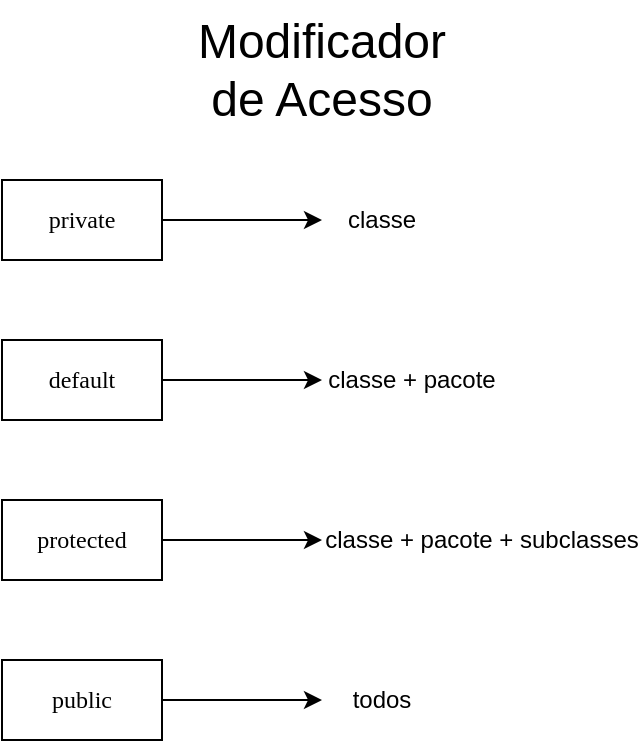 <mxfile version="26.3.0">
  <diagram name="Página-1" id="hbbez4Yvi7o5eZ34QnCs">
    <mxGraphModel dx="1188" dy="626" grid="1" gridSize="10" guides="1" tooltips="1" connect="1" arrows="1" fold="1" page="1" pageScale="1" pageWidth="827" pageHeight="1169" math="0" shadow="0">
      <root>
        <mxCell id="0" />
        <mxCell id="1" parent="0" />
        <mxCell id="1uqn1YjFHOs99VgXqTBi-13" value="Modificador de Acesso" style="text;strokeColor=none;align=center;fillColor=none;html=1;verticalAlign=middle;whiteSpace=wrap;rounded=0;fontSize=24;" vertex="1" parent="1">
          <mxGeometry x="215" y="230" width="130" height="70" as="geometry" />
        </mxCell>
        <mxCell id="1uqn1YjFHOs99VgXqTBi-14" value="" style="group" vertex="1" connectable="0" parent="1">
          <mxGeometry x="120" y="320" width="320" height="280" as="geometry" />
        </mxCell>
        <mxCell id="1uqn1YjFHOs99VgXqTBi-6" style="edgeStyle=orthogonalEdgeStyle;rounded=0;orthogonalLoop=1;jettySize=auto;html=1;" edge="1" parent="1uqn1YjFHOs99VgXqTBi-14" source="1uqn1YjFHOs99VgXqTBi-1" target="1uqn1YjFHOs99VgXqTBi-5">
          <mxGeometry relative="1" as="geometry" />
        </mxCell>
        <mxCell id="1uqn1YjFHOs99VgXqTBi-1" value="private" style="rounded=0;whiteSpace=wrap;html=1;fontFamily=Lucida Console;" vertex="1" parent="1uqn1YjFHOs99VgXqTBi-14">
          <mxGeometry width="80" height="40" as="geometry" />
        </mxCell>
        <mxCell id="1uqn1YjFHOs99VgXqTBi-10" style="edgeStyle=orthogonalEdgeStyle;rounded=0;orthogonalLoop=1;jettySize=auto;html=1;" edge="1" parent="1uqn1YjFHOs99VgXqTBi-14" source="1uqn1YjFHOs99VgXqTBi-2" target="1uqn1YjFHOs99VgXqTBi-7">
          <mxGeometry relative="1" as="geometry" />
        </mxCell>
        <mxCell id="1uqn1YjFHOs99VgXqTBi-2" value="default" style="rounded=0;whiteSpace=wrap;html=1;fontFamily=Lucida Console;" vertex="1" parent="1uqn1YjFHOs99VgXqTBi-14">
          <mxGeometry y="80" width="80" height="40" as="geometry" />
        </mxCell>
        <mxCell id="1uqn1YjFHOs99VgXqTBi-11" style="edgeStyle=orthogonalEdgeStyle;rounded=0;orthogonalLoop=1;jettySize=auto;html=1;" edge="1" parent="1uqn1YjFHOs99VgXqTBi-14" source="1uqn1YjFHOs99VgXqTBi-3" target="1uqn1YjFHOs99VgXqTBi-8">
          <mxGeometry relative="1" as="geometry" />
        </mxCell>
        <mxCell id="1uqn1YjFHOs99VgXqTBi-3" value="protected" style="rounded=0;whiteSpace=wrap;html=1;fontFamily=Lucida Console;" vertex="1" parent="1uqn1YjFHOs99VgXqTBi-14">
          <mxGeometry y="160" width="80" height="40" as="geometry" />
        </mxCell>
        <mxCell id="1uqn1YjFHOs99VgXqTBi-12" style="edgeStyle=orthogonalEdgeStyle;rounded=0;orthogonalLoop=1;jettySize=auto;html=1;" edge="1" parent="1uqn1YjFHOs99VgXqTBi-14" source="1uqn1YjFHOs99VgXqTBi-4" target="1uqn1YjFHOs99VgXqTBi-9">
          <mxGeometry relative="1" as="geometry" />
        </mxCell>
        <mxCell id="1uqn1YjFHOs99VgXqTBi-4" value="public" style="rounded=0;whiteSpace=wrap;html=1;fontFamily=Lucida Console;" vertex="1" parent="1uqn1YjFHOs99VgXqTBi-14">
          <mxGeometry y="240" width="80" height="40" as="geometry" />
        </mxCell>
        <mxCell id="1uqn1YjFHOs99VgXqTBi-5" value="classe" style="text;strokeColor=none;align=center;fillColor=none;html=1;verticalAlign=middle;whiteSpace=wrap;rounded=0;" vertex="1" parent="1uqn1YjFHOs99VgXqTBi-14">
          <mxGeometry x="160" y="5" width="60" height="30" as="geometry" />
        </mxCell>
        <mxCell id="1uqn1YjFHOs99VgXqTBi-7" value="classe + pacote" style="text;strokeColor=none;align=center;fillColor=none;html=1;verticalAlign=middle;whiteSpace=wrap;rounded=0;" vertex="1" parent="1uqn1YjFHOs99VgXqTBi-14">
          <mxGeometry x="160" y="85" width="90" height="30" as="geometry" />
        </mxCell>
        <mxCell id="1uqn1YjFHOs99VgXqTBi-8" value="classe + pacote + subclasses" style="text;strokeColor=none;align=center;fillColor=none;html=1;verticalAlign=middle;whiteSpace=wrap;rounded=0;" vertex="1" parent="1uqn1YjFHOs99VgXqTBi-14">
          <mxGeometry x="160" y="165" width="160" height="30" as="geometry" />
        </mxCell>
        <mxCell id="1uqn1YjFHOs99VgXqTBi-9" value="todos" style="text;strokeColor=none;align=center;fillColor=none;html=1;verticalAlign=middle;whiteSpace=wrap;rounded=0;" vertex="1" parent="1uqn1YjFHOs99VgXqTBi-14">
          <mxGeometry x="160" y="245" width="60" height="30" as="geometry" />
        </mxCell>
      </root>
    </mxGraphModel>
  </diagram>
</mxfile>
